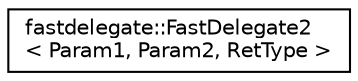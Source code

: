 digraph "Graphical Class Hierarchy"
{
 // INTERACTIVE_SVG=YES
  edge [fontname="Helvetica",fontsize="10",labelfontname="Helvetica",labelfontsize="10"];
  node [fontname="Helvetica",fontsize="10",shape=record];
  rankdir="LR";
  Node1 [label="fastdelegate::FastDelegate2\l\< Param1, Param2, RetType \>",height=0.2,width=0.4,color="black", fillcolor="white", style="filled",URL="$classfastdelegate_1_1FastDelegate2.html"];
}
